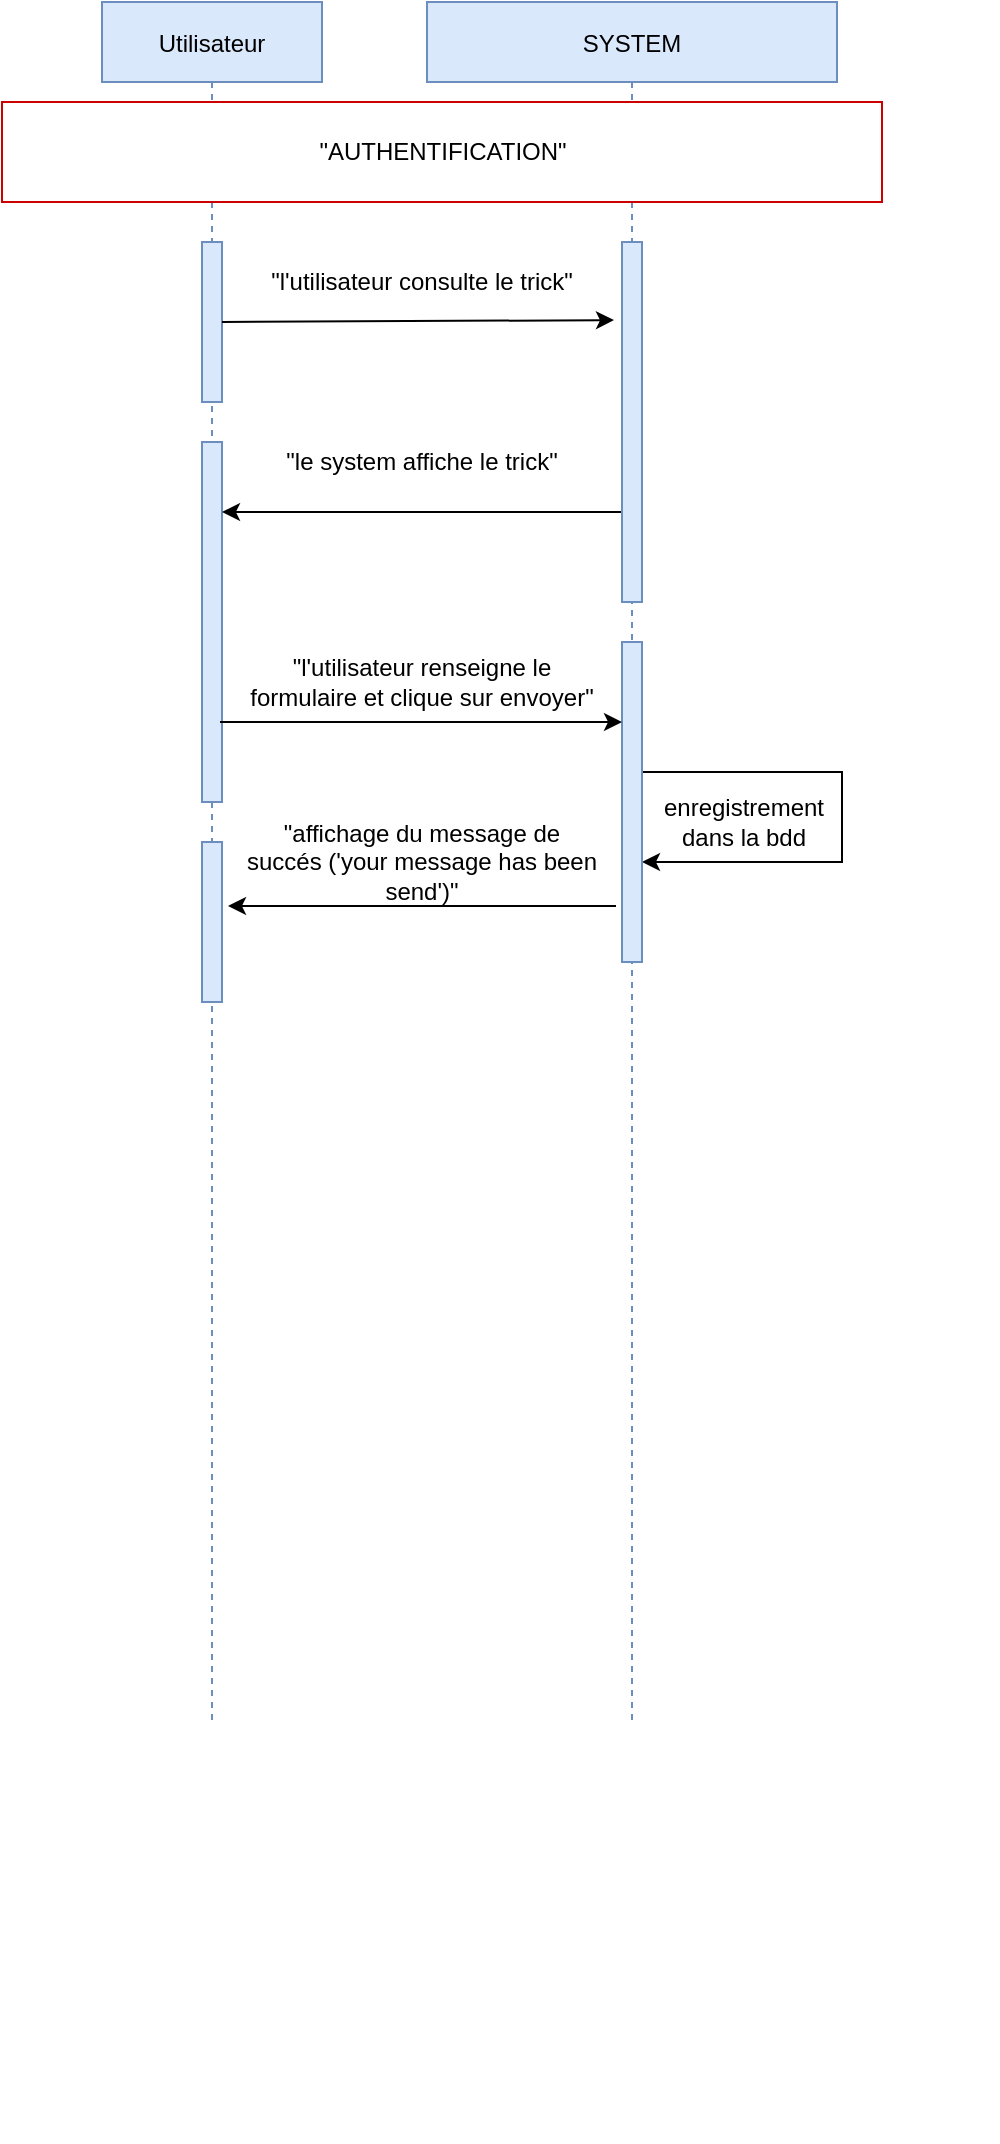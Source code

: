 <mxfile version="14.6.9"><diagram id="kgpKYQtTHZ0yAKxKKP6v" name="Page-1"><mxGraphModel dx="1422" dy="790" grid="1" gridSize="10" guides="1" tooltips="1" connect="1" arrows="1" fold="1" page="1" pageScale="1" pageWidth="850" pageHeight="1100" math="0" shadow="0"><root><mxCell id="0"/><mxCell id="1" parent="0"/><mxCell id="3nuBFxr9cyL0pnOWT2aG-1" value="Utilisateur" style="shape=umlLifeline;perimeter=lifelinePerimeter;container=1;collapsible=0;recursiveResize=0;rounded=0;shadow=0;strokeWidth=1;fillColor=#dae8fc;strokeColor=#6c8ebf;" parent="1" vertex="1"><mxGeometry x="180" y="80" width="110" height="860" as="geometry"/></mxCell><mxCell id="W3zhZSF-uH6oNpdiygfe-193" value="" style="html=1;strokeColor=#6c8ebf;fillColor=#dae8fc;" parent="3nuBFxr9cyL0pnOWT2aG-1" vertex="1"><mxGeometry x="50" y="120" width="10" height="80" as="geometry"/></mxCell><mxCell id="cS9AYcHrGZ2k8swyRS4B-11" value="" style="group" parent="3nuBFxr9cyL0pnOWT2aG-1" vertex="1" connectable="0"><mxGeometry x="50" y="300" width="10" height="770" as="geometry"/></mxCell><mxCell id="cS9AYcHrGZ2k8swyRS4B-12" value="" style="group" parent="cS9AYcHrGZ2k8swyRS4B-11" vertex="1" connectable="0"><mxGeometry width="10" height="770" as="geometry"/></mxCell><mxCell id="cS9AYcHrGZ2k8swyRS4B-15" style="edgeStyle=orthogonalEdgeStyle;rounded=0;orthogonalLoop=1;jettySize=auto;html=1;exitX=0.5;exitY=1;exitDx=0;exitDy=0;dashed=1;startArrow=none;startFill=0;" parent="cS9AYcHrGZ2k8swyRS4B-12" edge="1"><mxGeometry relative="1" as="geometry"><mxPoint x="5" y="340" as="sourcePoint"/><mxPoint x="5" y="340" as="targetPoint"/></mxGeometry></mxCell><mxCell id="6mVJtkdGvN2QsGVARfS9-101" value="" style="html=1;strokeColor=#6c8ebf;fillColor=#dae8fc;" vertex="1" parent="3nuBFxr9cyL0pnOWT2aG-1"><mxGeometry x="50" y="220" width="10" height="180" as="geometry"/></mxCell><mxCell id="6mVJtkdGvN2QsGVARfS9-107" value="" style="html=1;strokeColor=#6c8ebf;fillColor=#dae8fc;" vertex="1" parent="3nuBFxr9cyL0pnOWT2aG-1"><mxGeometry x="50" y="420" width="10" height="80" as="geometry"/></mxCell><mxCell id="3nuBFxr9cyL0pnOWT2aG-5" value="SYSTEM" style="shape=umlLifeline;perimeter=lifelinePerimeter;container=0;collapsible=0;recursiveResize=0;rounded=0;shadow=0;strokeWidth=1;fillColor=#dae8fc;strokeColor=#6c8ebf;" parent="1" vertex="1"><mxGeometry x="342.5" y="80" width="205" height="860" as="geometry"/></mxCell><mxCell id="cS9AYcHrGZ2k8swyRS4B-10" style="edgeStyle=orthogonalEdgeStyle;rounded=0;orthogonalLoop=1;jettySize=auto;html=1;exitX=0.5;exitY=1;exitDx=0;exitDy=0;dashed=1;startArrow=none;startFill=0;" parent="1" edge="1"><mxGeometry x="395" y="80" as="geometry"><mxPoint x="445" y="780" as="sourcePoint"/><mxPoint x="445" y="780" as="targetPoint"/></mxGeometry></mxCell><mxCell id="6mVJtkdGvN2QsGVARfS9-46" style="edgeStyle=orthogonalEdgeStyle;rounded=0;orthogonalLoop=1;jettySize=auto;html=1;exitX=1;exitY=0.25;exitDx=0;exitDy=0;entryX=1;entryY=0.713;entryDx=0;entryDy=0;entryPerimeter=0;strokeColor=none;" edge="1" parent="1"><mxGeometry relative="1" as="geometry"><mxPoint x="450" y="445" as="sourcePoint"/><mxPoint x="450" y="583.9" as="targetPoint"/><Array as="points"><mxPoint x="620" y="408"/><mxPoint x="620" y="477"/></Array></mxGeometry></mxCell><mxCell id="6mVJtkdGvN2QsGVARfS9-68" style="edgeStyle=orthogonalEdgeStyle;rounded=0;orthogonalLoop=1;jettySize=auto;html=1;exitX=0.5;exitY=1;exitDx=0;exitDy=0;" edge="1" parent="1"><mxGeometry relative="1" as="geometry"><mxPoint x="505" y="650" as="sourcePoint"/><mxPoint x="505" y="650" as="targetPoint"/></mxGeometry></mxCell><mxCell id="6mVJtkdGvN2QsGVARfS9-97" value="&quot;AUTHENTIFICATION&quot;" style="html=1;strokeColor=#CC0000;" vertex="1" parent="1"><mxGeometry x="130" y="130" width="440" height="50" as="geometry"/></mxCell><mxCell id="6mVJtkdGvN2QsGVARfS9-102" style="edgeStyle=none;rounded=0;orthogonalLoop=1;jettySize=auto;html=1;exitX=0;exitY=0.75;exitDx=0;exitDy=0;" edge="1" parent="1" source="6mVJtkdGvN2QsGVARfS9-98"><mxGeometry relative="1" as="geometry"><mxPoint x="240" y="335" as="targetPoint"/></mxGeometry></mxCell><mxCell id="6mVJtkdGvN2QsGVARfS9-98" value="" style="html=1;strokeColor=#6c8ebf;fillColor=#dae8fc;" vertex="1" parent="1"><mxGeometry x="440" y="200" width="10" height="180" as="geometry"/></mxCell><mxCell id="6mVJtkdGvN2QsGVARfS9-99" style="edgeStyle=none;rounded=0;orthogonalLoop=1;jettySize=auto;html=1;exitX=1;exitY=0.5;exitDx=0;exitDy=0;entryX=-0.4;entryY=0.217;entryDx=0;entryDy=0;entryPerimeter=0;" edge="1" parent="1" source="W3zhZSF-uH6oNpdiygfe-193" target="6mVJtkdGvN2QsGVARfS9-98"><mxGeometry relative="1" as="geometry"><mxPoint x="430" y="239" as="targetPoint"/></mxGeometry></mxCell><mxCell id="6mVJtkdGvN2QsGVARfS9-100" value="&quot;l'utilisateur consulte le trick&quot;" style="text;html=1;strokeColor=none;fillColor=none;align=center;verticalAlign=middle;whiteSpace=wrap;rounded=0;" vertex="1" parent="1"><mxGeometry x="250" y="210" width="180" height="20" as="geometry"/></mxCell><mxCell id="6mVJtkdGvN2QsGVARfS9-103" value="&quot;le system affiche le trick&quot;" style="text;html=1;strokeColor=none;fillColor=none;align=center;verticalAlign=middle;whiteSpace=wrap;rounded=0;" vertex="1" parent="1"><mxGeometry x="250" y="300" width="180" height="20" as="geometry"/></mxCell><mxCell id="6mVJtkdGvN2QsGVARfS9-108" style="edgeStyle=orthogonalEdgeStyle;rounded=0;orthogonalLoop=1;jettySize=auto;html=1;exitX=1;exitY=0.5;exitDx=0;exitDy=0;" edge="1" parent="1" source="6mVJtkdGvN2QsGVARfS9-104"><mxGeometry relative="1" as="geometry"><mxPoint x="450" y="510" as="targetPoint"/><Array as="points"><mxPoint x="550" y="465"/><mxPoint x="550" y="510"/></Array></mxGeometry></mxCell><mxCell id="6mVJtkdGvN2QsGVARfS9-104" value="" style="html=1;strokeColor=#6c8ebf;fillColor=#dae8fc;" vertex="1" parent="1"><mxGeometry x="440" y="400" width="10" height="160" as="geometry"/></mxCell><mxCell id="6mVJtkdGvN2QsGVARfS9-105" value="" style="endArrow=classic;html=1;entryX=0;entryY=0.25;entryDx=0;entryDy=0;" edge="1" parent="1" target="6mVJtkdGvN2QsGVARfS9-104"><mxGeometry width="50" height="50" relative="1" as="geometry"><mxPoint x="239" y="440" as="sourcePoint"/><mxPoint x="550" y="300" as="targetPoint"/></mxGeometry></mxCell><mxCell id="6mVJtkdGvN2QsGVARfS9-106" value="&quot;l'utilisateur renseigne le formulaire et clique sur envoyer&quot;" style="text;html=1;strokeColor=none;fillColor=none;align=center;verticalAlign=middle;whiteSpace=wrap;rounded=0;" vertex="1" parent="1"><mxGeometry x="250" y="410" width="180" height="20" as="geometry"/></mxCell><mxCell id="6mVJtkdGvN2QsGVARfS9-109" value="enregistrement dans la bdd" style="text;html=1;strokeColor=none;fillColor=none;align=center;verticalAlign=middle;whiteSpace=wrap;rounded=0;" vertex="1" parent="1"><mxGeometry x="456" y="480" width="90" height="20" as="geometry"/></mxCell><mxCell id="6mVJtkdGvN2QsGVARfS9-111" value="" style="endArrow=classic;html=1;" edge="1" parent="1"><mxGeometry width="50" height="50" relative="1" as="geometry"><mxPoint x="437" y="532" as="sourcePoint"/><mxPoint x="243" y="532" as="targetPoint"/></mxGeometry></mxCell><mxCell id="6mVJtkdGvN2QsGVARfS9-112" value="&quot;affichage du message de succés ('your message has been send')&quot;" style="text;html=1;strokeColor=none;fillColor=none;align=center;verticalAlign=middle;whiteSpace=wrap;rounded=0;" vertex="1" parent="1"><mxGeometry x="250" y="500" width="180" height="20" as="geometry"/></mxCell></root></mxGraphModel></diagram></mxfile>